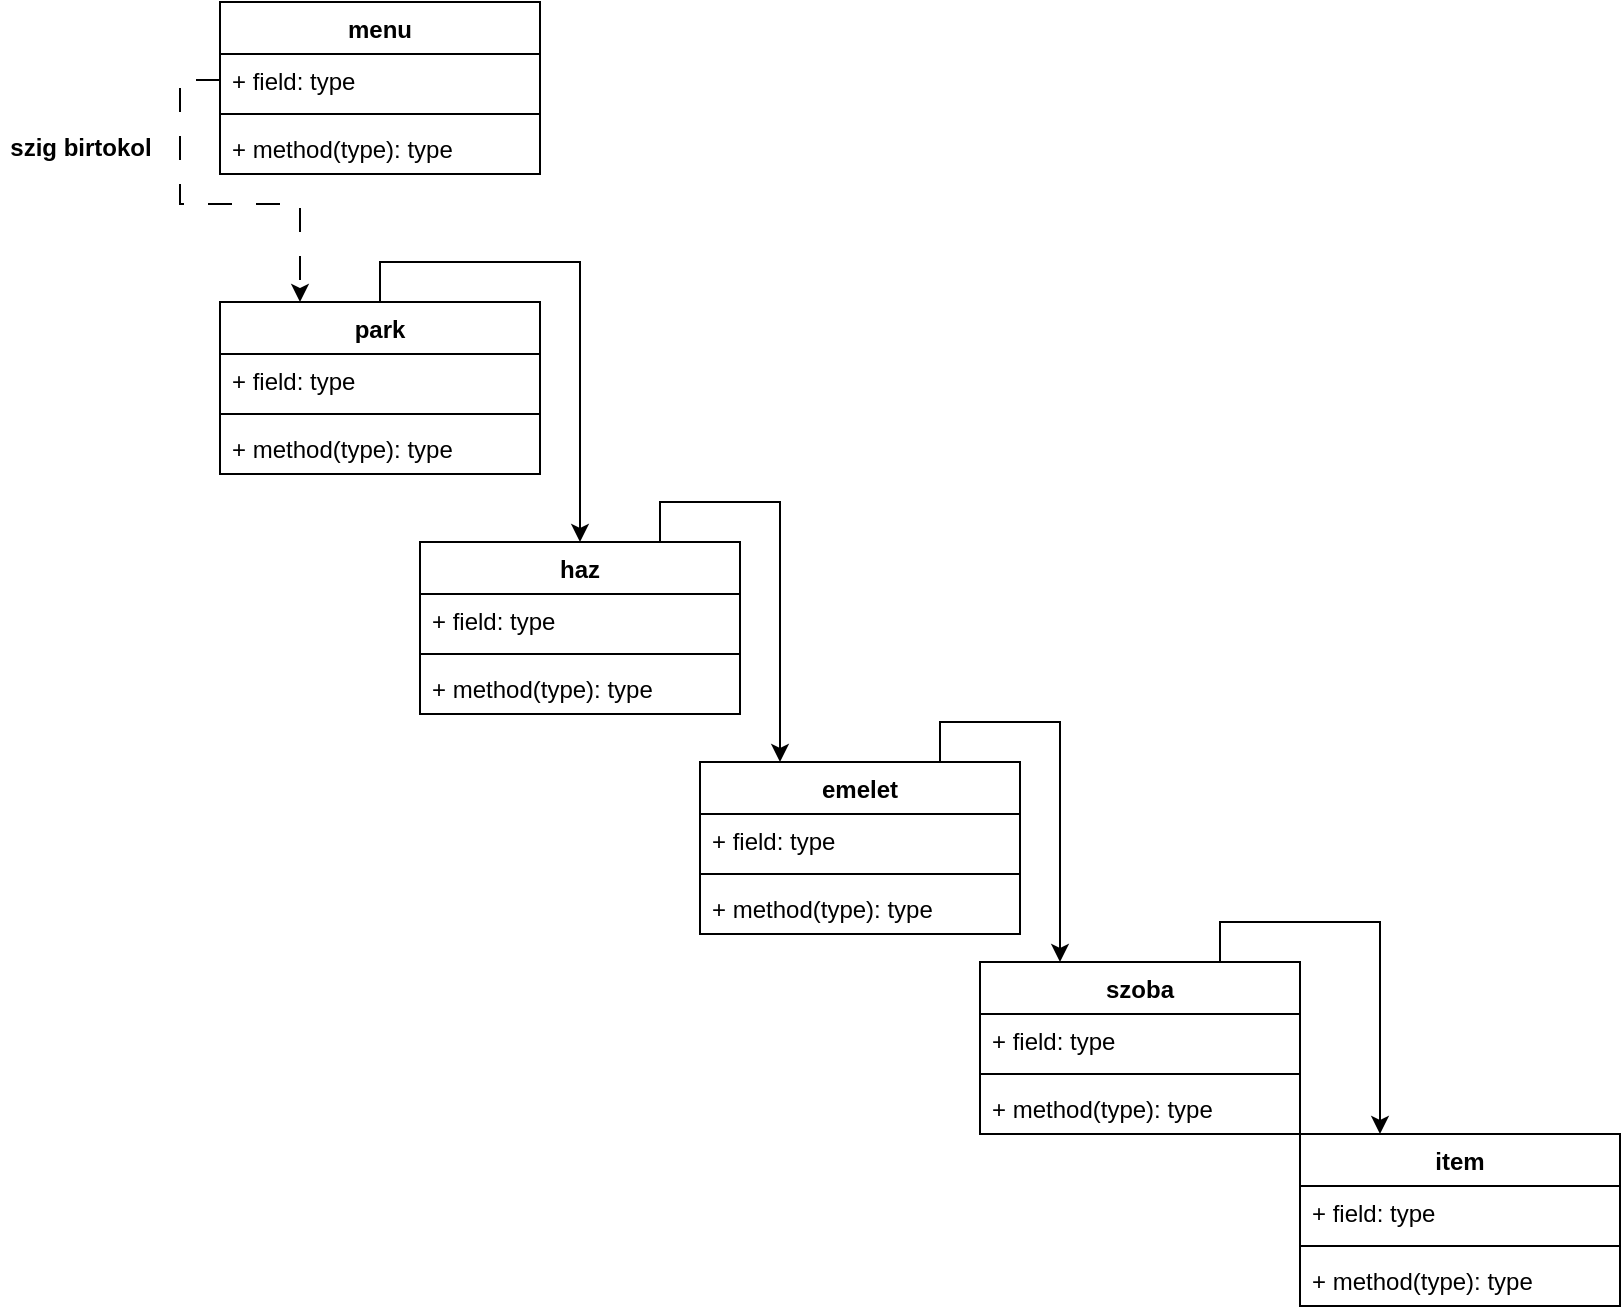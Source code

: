 <mxfile version="26.2.14">
  <diagram name="Page-1" id="e7e014a7-5840-1c2e-5031-d8a46d1fe8dd">
    <mxGraphModel dx="1188" dy="467" grid="1" gridSize="10" guides="1" tooltips="1" connect="1" arrows="1" fold="1" page="1" pageScale="1" pageWidth="1169" pageHeight="826" background="none" math="0" shadow="0">
      <root>
        <mxCell id="0" />
        <mxCell id="1" parent="0" />
        <mxCell id="hEV82dxcoiuUuhddXB2T-61" style="edgeStyle=orthogonalEdgeStyle;rounded=0;orthogonalLoop=1;jettySize=auto;html=1;exitX=0.5;exitY=0;exitDx=0;exitDy=0;entryX=0.5;entryY=0;entryDx=0;entryDy=0;" edge="1" parent="1" source="hEV82dxcoiuUuhddXB2T-41" target="hEV82dxcoiuUuhddXB2T-45">
          <mxGeometry relative="1" as="geometry" />
        </mxCell>
        <mxCell id="hEV82dxcoiuUuhddXB2T-41" value="park" style="swimlane;fontStyle=1;align=center;verticalAlign=top;childLayout=stackLayout;horizontal=1;startSize=26;horizontalStack=0;resizeParent=1;resizeParentMax=0;resizeLast=0;collapsible=1;marginBottom=0;whiteSpace=wrap;html=1;" vertex="1" parent="1">
          <mxGeometry x="130" y="310" width="160" height="86" as="geometry" />
        </mxCell>
        <mxCell id="hEV82dxcoiuUuhddXB2T-42" value="+ field: type" style="text;strokeColor=none;fillColor=none;align=left;verticalAlign=top;spacingLeft=4;spacingRight=4;overflow=hidden;rotatable=0;points=[[0,0.5],[1,0.5]];portConstraint=eastwest;whiteSpace=wrap;html=1;" vertex="1" parent="hEV82dxcoiuUuhddXB2T-41">
          <mxGeometry y="26" width="160" height="26" as="geometry" />
        </mxCell>
        <mxCell id="hEV82dxcoiuUuhddXB2T-43" value="" style="line;strokeWidth=1;fillColor=none;align=left;verticalAlign=middle;spacingTop=-1;spacingLeft=3;spacingRight=3;rotatable=0;labelPosition=right;points=[];portConstraint=eastwest;strokeColor=inherit;" vertex="1" parent="hEV82dxcoiuUuhddXB2T-41">
          <mxGeometry y="52" width="160" height="8" as="geometry" />
        </mxCell>
        <mxCell id="hEV82dxcoiuUuhddXB2T-44" value="+ method(type): type" style="text;strokeColor=none;fillColor=none;align=left;verticalAlign=top;spacingLeft=4;spacingRight=4;overflow=hidden;rotatable=0;points=[[0,0.5],[1,0.5]];portConstraint=eastwest;whiteSpace=wrap;html=1;" vertex="1" parent="hEV82dxcoiuUuhddXB2T-41">
          <mxGeometry y="60" width="160" height="26" as="geometry" />
        </mxCell>
        <mxCell id="hEV82dxcoiuUuhddXB2T-62" style="edgeStyle=orthogonalEdgeStyle;rounded=0;orthogonalLoop=1;jettySize=auto;html=1;exitX=0.75;exitY=0;exitDx=0;exitDy=0;entryX=0.25;entryY=0;entryDx=0;entryDy=0;" edge="1" parent="1" source="hEV82dxcoiuUuhddXB2T-45" target="hEV82dxcoiuUuhddXB2T-49">
          <mxGeometry relative="1" as="geometry" />
        </mxCell>
        <mxCell id="hEV82dxcoiuUuhddXB2T-45" value="haz" style="swimlane;fontStyle=1;align=center;verticalAlign=top;childLayout=stackLayout;horizontal=1;startSize=26;horizontalStack=0;resizeParent=1;resizeParentMax=0;resizeLast=0;collapsible=1;marginBottom=0;whiteSpace=wrap;html=1;" vertex="1" parent="1">
          <mxGeometry x="230" y="430" width="160" height="86" as="geometry" />
        </mxCell>
        <mxCell id="hEV82dxcoiuUuhddXB2T-46" value="+ field: type" style="text;strokeColor=none;fillColor=none;align=left;verticalAlign=top;spacingLeft=4;spacingRight=4;overflow=hidden;rotatable=0;points=[[0,0.5],[1,0.5]];portConstraint=eastwest;whiteSpace=wrap;html=1;" vertex="1" parent="hEV82dxcoiuUuhddXB2T-45">
          <mxGeometry y="26" width="160" height="26" as="geometry" />
        </mxCell>
        <mxCell id="hEV82dxcoiuUuhddXB2T-47" value="" style="line;strokeWidth=1;fillColor=none;align=left;verticalAlign=middle;spacingTop=-1;spacingLeft=3;spacingRight=3;rotatable=0;labelPosition=right;points=[];portConstraint=eastwest;strokeColor=inherit;" vertex="1" parent="hEV82dxcoiuUuhddXB2T-45">
          <mxGeometry y="52" width="160" height="8" as="geometry" />
        </mxCell>
        <mxCell id="hEV82dxcoiuUuhddXB2T-48" value="+ method(type): type" style="text;strokeColor=none;fillColor=none;align=left;verticalAlign=top;spacingLeft=4;spacingRight=4;overflow=hidden;rotatable=0;points=[[0,0.5],[1,0.5]];portConstraint=eastwest;whiteSpace=wrap;html=1;" vertex="1" parent="hEV82dxcoiuUuhddXB2T-45">
          <mxGeometry y="60" width="160" height="26" as="geometry" />
        </mxCell>
        <mxCell id="hEV82dxcoiuUuhddXB2T-63" style="edgeStyle=orthogonalEdgeStyle;rounded=0;orthogonalLoop=1;jettySize=auto;html=1;exitX=0.75;exitY=0;exitDx=0;exitDy=0;entryX=0.25;entryY=0;entryDx=0;entryDy=0;" edge="1" parent="1" source="hEV82dxcoiuUuhddXB2T-49" target="hEV82dxcoiuUuhddXB2T-53">
          <mxGeometry relative="1" as="geometry" />
        </mxCell>
        <mxCell id="hEV82dxcoiuUuhddXB2T-49" value="emelet" style="swimlane;fontStyle=1;align=center;verticalAlign=top;childLayout=stackLayout;horizontal=1;startSize=26;horizontalStack=0;resizeParent=1;resizeParentMax=0;resizeLast=0;collapsible=1;marginBottom=0;whiteSpace=wrap;html=1;" vertex="1" parent="1">
          <mxGeometry x="370" y="540" width="160" height="86" as="geometry" />
        </mxCell>
        <mxCell id="hEV82dxcoiuUuhddXB2T-50" value="+ field: type" style="text;strokeColor=none;fillColor=none;align=left;verticalAlign=top;spacingLeft=4;spacingRight=4;overflow=hidden;rotatable=0;points=[[0,0.5],[1,0.5]];portConstraint=eastwest;whiteSpace=wrap;html=1;" vertex="1" parent="hEV82dxcoiuUuhddXB2T-49">
          <mxGeometry y="26" width="160" height="26" as="geometry" />
        </mxCell>
        <mxCell id="hEV82dxcoiuUuhddXB2T-51" value="" style="line;strokeWidth=1;fillColor=none;align=left;verticalAlign=middle;spacingTop=-1;spacingLeft=3;spacingRight=3;rotatable=0;labelPosition=right;points=[];portConstraint=eastwest;strokeColor=inherit;" vertex="1" parent="hEV82dxcoiuUuhddXB2T-49">
          <mxGeometry y="52" width="160" height="8" as="geometry" />
        </mxCell>
        <mxCell id="hEV82dxcoiuUuhddXB2T-52" value="+ method(type): type" style="text;strokeColor=none;fillColor=none;align=left;verticalAlign=top;spacingLeft=4;spacingRight=4;overflow=hidden;rotatable=0;points=[[0,0.5],[1,0.5]];portConstraint=eastwest;whiteSpace=wrap;html=1;" vertex="1" parent="hEV82dxcoiuUuhddXB2T-49">
          <mxGeometry y="60" width="160" height="26" as="geometry" />
        </mxCell>
        <mxCell id="hEV82dxcoiuUuhddXB2T-64" style="edgeStyle=orthogonalEdgeStyle;rounded=0;orthogonalLoop=1;jettySize=auto;html=1;exitX=0.75;exitY=0;exitDx=0;exitDy=0;entryX=0.25;entryY=0;entryDx=0;entryDy=0;" edge="1" parent="1" source="hEV82dxcoiuUuhddXB2T-53" target="hEV82dxcoiuUuhddXB2T-57">
          <mxGeometry relative="1" as="geometry" />
        </mxCell>
        <mxCell id="hEV82dxcoiuUuhddXB2T-53" value="szoba" style="swimlane;fontStyle=1;align=center;verticalAlign=top;childLayout=stackLayout;horizontal=1;startSize=26;horizontalStack=0;resizeParent=1;resizeParentMax=0;resizeLast=0;collapsible=1;marginBottom=0;whiteSpace=wrap;html=1;" vertex="1" parent="1">
          <mxGeometry x="510" y="640" width="160" height="86" as="geometry" />
        </mxCell>
        <mxCell id="hEV82dxcoiuUuhddXB2T-54" value="+ field: type" style="text;strokeColor=none;fillColor=none;align=left;verticalAlign=top;spacingLeft=4;spacingRight=4;overflow=hidden;rotatable=0;points=[[0,0.5],[1,0.5]];portConstraint=eastwest;whiteSpace=wrap;html=1;" vertex="1" parent="hEV82dxcoiuUuhddXB2T-53">
          <mxGeometry y="26" width="160" height="26" as="geometry" />
        </mxCell>
        <mxCell id="hEV82dxcoiuUuhddXB2T-55" value="" style="line;strokeWidth=1;fillColor=none;align=left;verticalAlign=middle;spacingTop=-1;spacingLeft=3;spacingRight=3;rotatable=0;labelPosition=right;points=[];portConstraint=eastwest;strokeColor=inherit;" vertex="1" parent="hEV82dxcoiuUuhddXB2T-53">
          <mxGeometry y="52" width="160" height="8" as="geometry" />
        </mxCell>
        <mxCell id="hEV82dxcoiuUuhddXB2T-56" value="+ method(type): type" style="text;strokeColor=none;fillColor=none;align=left;verticalAlign=top;spacingLeft=4;spacingRight=4;overflow=hidden;rotatable=0;points=[[0,0.5],[1,0.5]];portConstraint=eastwest;whiteSpace=wrap;html=1;" vertex="1" parent="hEV82dxcoiuUuhddXB2T-53">
          <mxGeometry y="60" width="160" height="26" as="geometry" />
        </mxCell>
        <mxCell id="hEV82dxcoiuUuhddXB2T-57" value="item" style="swimlane;fontStyle=1;align=center;verticalAlign=top;childLayout=stackLayout;horizontal=1;startSize=26;horizontalStack=0;resizeParent=1;resizeParentMax=0;resizeLast=0;collapsible=1;marginBottom=0;whiteSpace=wrap;html=1;" vertex="1" parent="1">
          <mxGeometry x="670" y="726" width="160" height="86" as="geometry" />
        </mxCell>
        <mxCell id="hEV82dxcoiuUuhddXB2T-58" value="+ field: type" style="text;strokeColor=none;fillColor=none;align=left;verticalAlign=top;spacingLeft=4;spacingRight=4;overflow=hidden;rotatable=0;points=[[0,0.5],[1,0.5]];portConstraint=eastwest;whiteSpace=wrap;html=1;" vertex="1" parent="hEV82dxcoiuUuhddXB2T-57">
          <mxGeometry y="26" width="160" height="26" as="geometry" />
        </mxCell>
        <mxCell id="hEV82dxcoiuUuhddXB2T-59" value="" style="line;strokeWidth=1;fillColor=none;align=left;verticalAlign=middle;spacingTop=-1;spacingLeft=3;spacingRight=3;rotatable=0;labelPosition=right;points=[];portConstraint=eastwest;strokeColor=inherit;" vertex="1" parent="hEV82dxcoiuUuhddXB2T-57">
          <mxGeometry y="52" width="160" height="8" as="geometry" />
        </mxCell>
        <mxCell id="hEV82dxcoiuUuhddXB2T-60" value="+ method(type): type" style="text;strokeColor=none;fillColor=none;align=left;verticalAlign=top;spacingLeft=4;spacingRight=4;overflow=hidden;rotatable=0;points=[[0,0.5],[1,0.5]];portConstraint=eastwest;whiteSpace=wrap;html=1;" vertex="1" parent="hEV82dxcoiuUuhddXB2T-57">
          <mxGeometry y="60" width="160" height="26" as="geometry" />
        </mxCell>
        <mxCell id="hEV82dxcoiuUuhddXB2T-65" value="menu" style="swimlane;fontStyle=1;align=center;verticalAlign=top;childLayout=stackLayout;horizontal=1;startSize=26;horizontalStack=0;resizeParent=1;resizeParentMax=0;resizeLast=0;collapsible=1;marginBottom=0;whiteSpace=wrap;html=1;" vertex="1" parent="1">
          <mxGeometry x="130" y="160" width="160" height="86" as="geometry" />
        </mxCell>
        <mxCell id="hEV82dxcoiuUuhddXB2T-66" value="+ field: type" style="text;strokeColor=none;fillColor=none;align=left;verticalAlign=top;spacingLeft=4;spacingRight=4;overflow=hidden;rotatable=0;points=[[0,0.5],[1,0.5]];portConstraint=eastwest;whiteSpace=wrap;html=1;" vertex="1" parent="hEV82dxcoiuUuhddXB2T-65">
          <mxGeometry y="26" width="160" height="26" as="geometry" />
        </mxCell>
        <mxCell id="hEV82dxcoiuUuhddXB2T-67" value="" style="line;strokeWidth=1;fillColor=none;align=left;verticalAlign=middle;spacingTop=-1;spacingLeft=3;spacingRight=3;rotatable=0;labelPosition=right;points=[];portConstraint=eastwest;strokeColor=inherit;" vertex="1" parent="hEV82dxcoiuUuhddXB2T-65">
          <mxGeometry y="52" width="160" height="8" as="geometry" />
        </mxCell>
        <mxCell id="hEV82dxcoiuUuhddXB2T-68" value="+ method(type): type" style="text;strokeColor=none;fillColor=none;align=left;verticalAlign=top;spacingLeft=4;spacingRight=4;overflow=hidden;rotatable=0;points=[[0,0.5],[1,0.5]];portConstraint=eastwest;whiteSpace=wrap;html=1;" vertex="1" parent="hEV82dxcoiuUuhddXB2T-65">
          <mxGeometry y="60" width="160" height="26" as="geometry" />
        </mxCell>
        <mxCell id="hEV82dxcoiuUuhddXB2T-69" style="edgeStyle=orthogonalEdgeStyle;rounded=0;orthogonalLoop=1;jettySize=auto;html=1;exitX=0;exitY=0.5;exitDx=0;exitDy=0;entryX=0.25;entryY=0;entryDx=0;entryDy=0;dashed=1;dashPattern=12 12;" edge="1" parent="1" source="hEV82dxcoiuUuhddXB2T-66" target="hEV82dxcoiuUuhddXB2T-41">
          <mxGeometry relative="1" as="geometry" />
        </mxCell>
        <mxCell id="hEV82dxcoiuUuhddXB2T-71" value="szig birtokol" style="text;align=center;fontStyle=1;verticalAlign=middle;spacingLeft=3;spacingRight=3;strokeColor=none;rotatable=0;points=[[0,0.5],[1,0.5]];portConstraint=eastwest;html=1;" vertex="1" parent="1">
          <mxGeometry x="20" y="220" width="80" height="26" as="geometry" />
        </mxCell>
      </root>
    </mxGraphModel>
  </diagram>
</mxfile>
